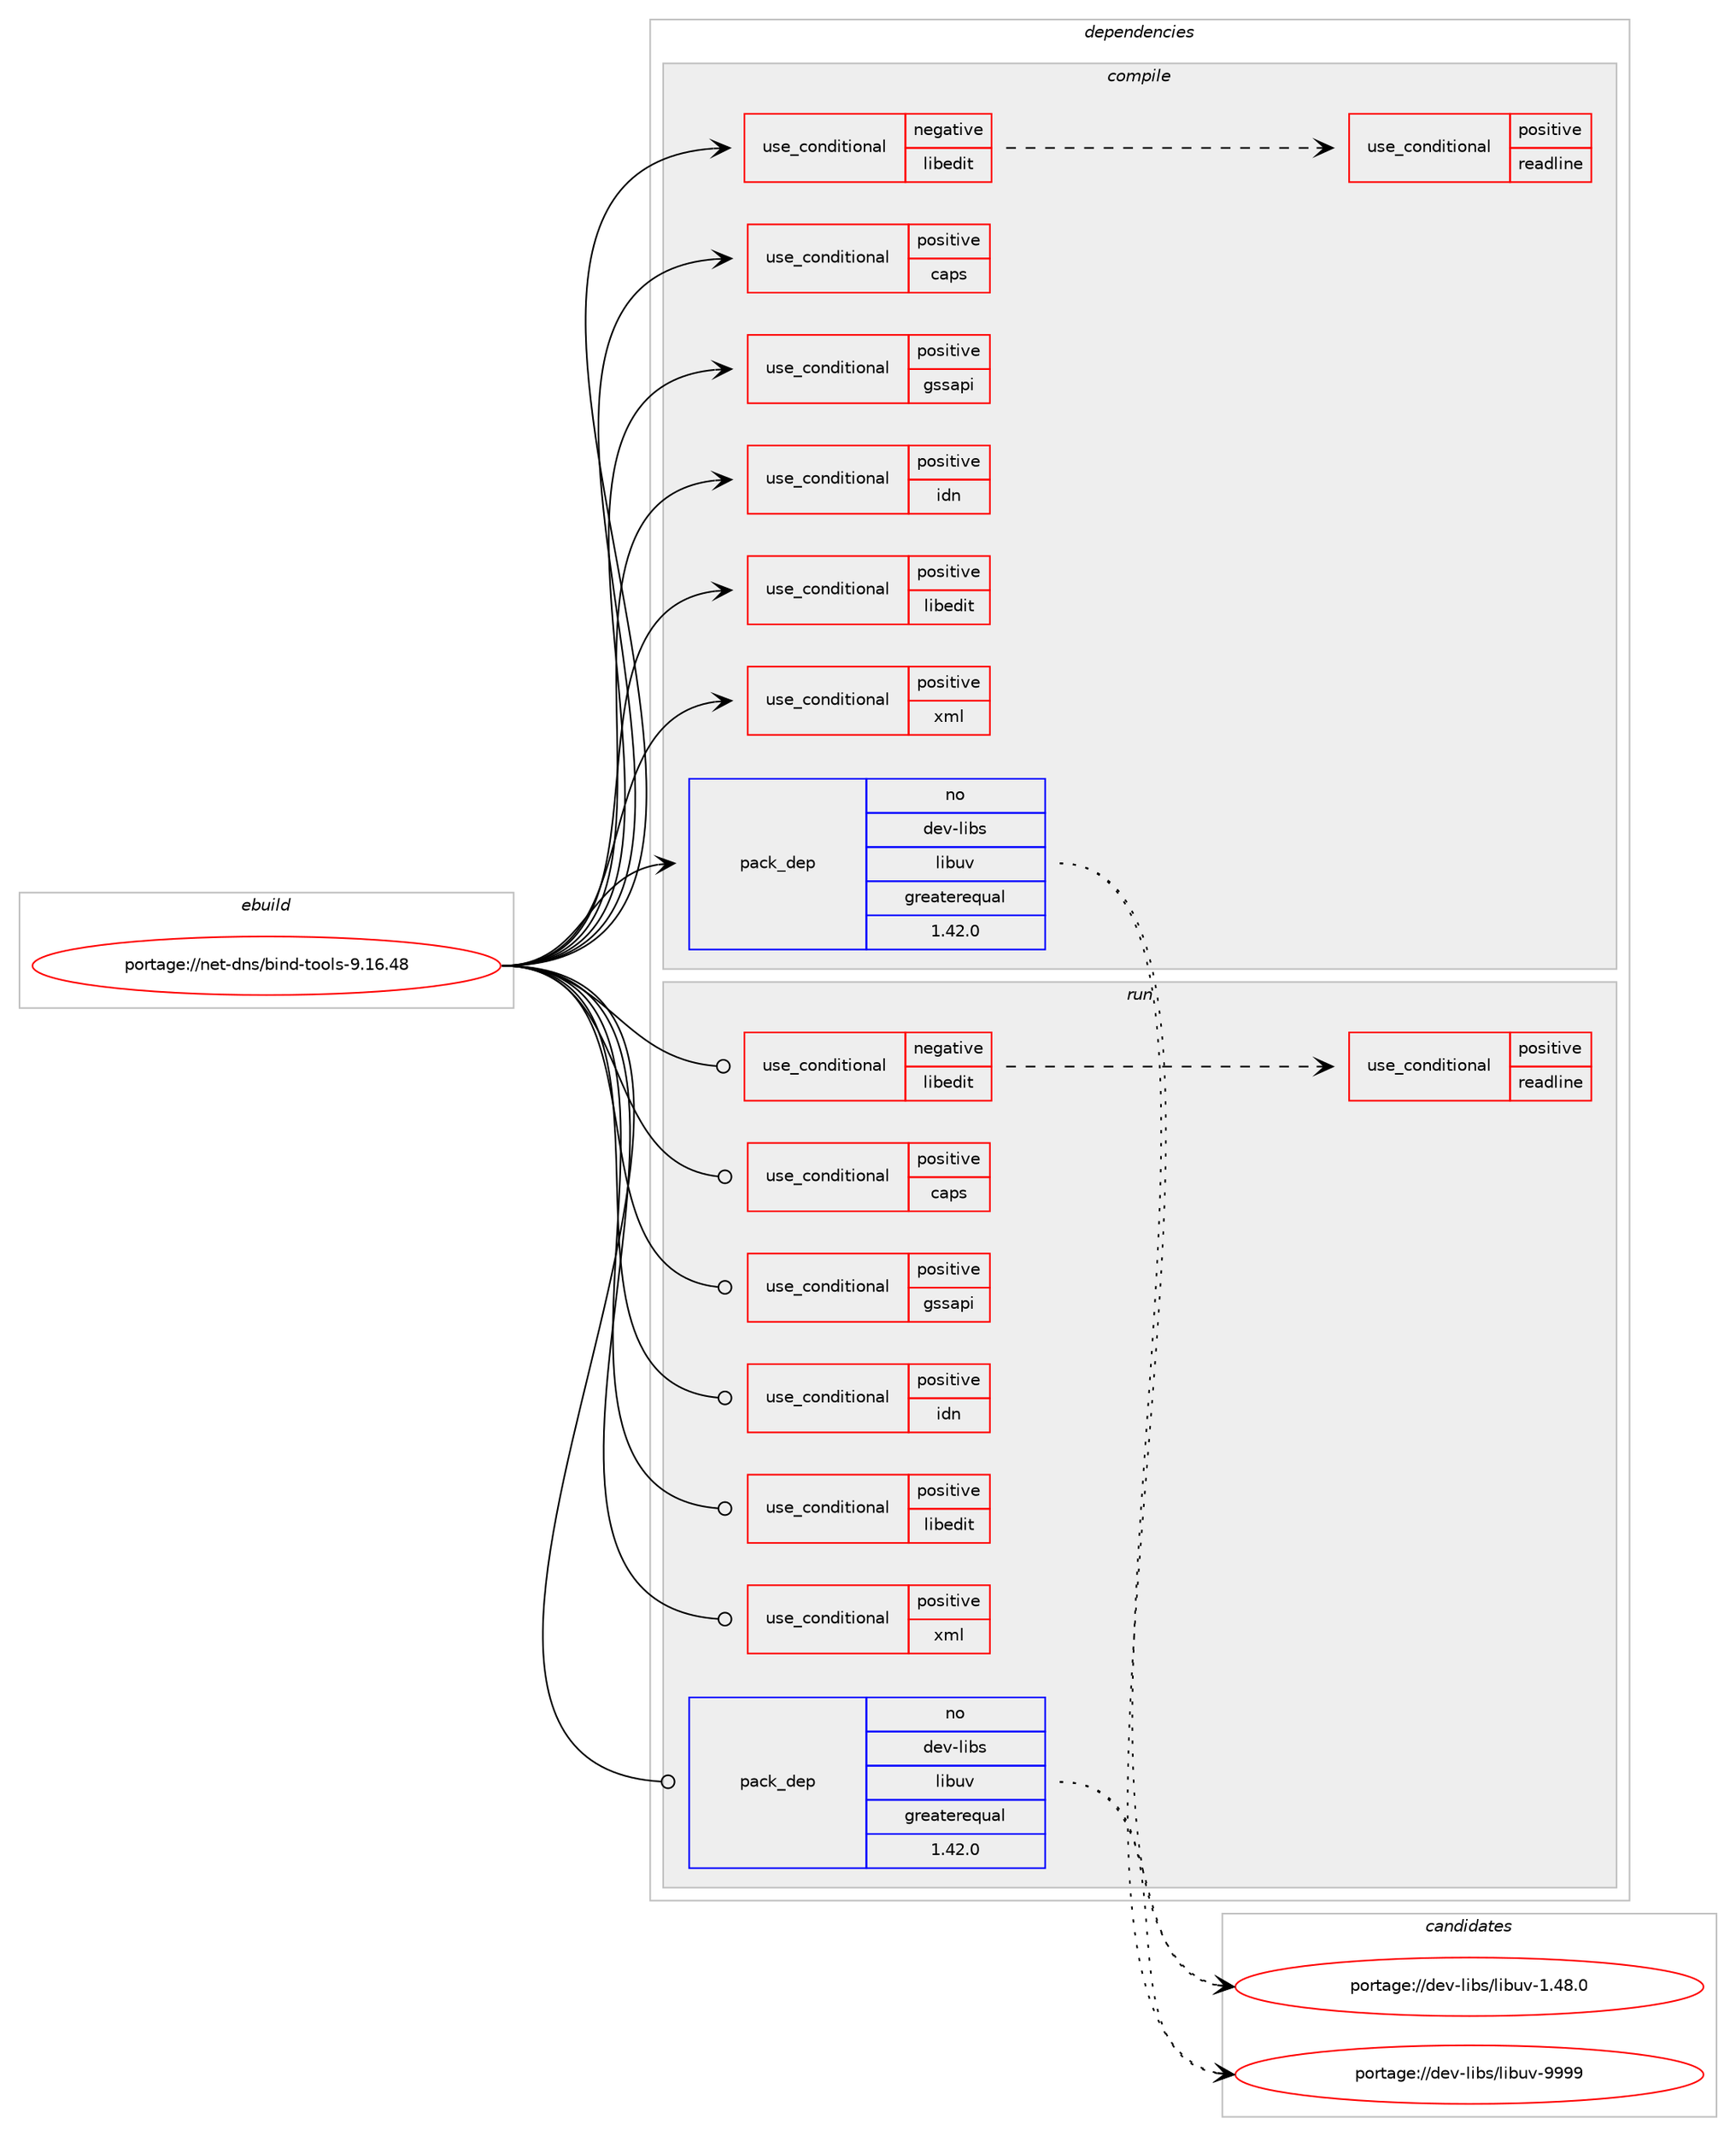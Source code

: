 digraph prolog {

# *************
# Graph options
# *************

newrank=true;
concentrate=true;
compound=true;
graph [rankdir=LR,fontname=Helvetica,fontsize=10,ranksep=1.5];#, ranksep=2.5, nodesep=0.2];
edge  [arrowhead=vee];
node  [fontname=Helvetica,fontsize=10];

# **********
# The ebuild
# **********

subgraph cluster_leftcol {
color=gray;
rank=same;
label=<<i>ebuild</i>>;
id [label="portage://net-dns/bind-tools-9.16.48", color=red, width=4, href="../net-dns/bind-tools-9.16.48.svg"];
}

# ****************
# The dependencies
# ****************

subgraph cluster_midcol {
color=gray;
label=<<i>dependencies</i>>;
subgraph cluster_compile {
fillcolor="#eeeeee";
style=filled;
label=<<i>compile</i>>;
subgraph cond86968 {
dependency176516 [label=<<TABLE BORDER="0" CELLBORDER="1" CELLSPACING="0" CELLPADDING="4"><TR><TD ROWSPAN="3" CELLPADDING="10">use_conditional</TD></TR><TR><TD>negative</TD></TR><TR><TD>libedit</TD></TR></TABLE>>, shape=none, color=red];
subgraph cond86969 {
dependency176517 [label=<<TABLE BORDER="0" CELLBORDER="1" CELLSPACING="0" CELLPADDING="4"><TR><TD ROWSPAN="3" CELLPADDING="10">use_conditional</TD></TR><TR><TD>positive</TD></TR><TR><TD>readline</TD></TR></TABLE>>, shape=none, color=red];
# *** BEGIN UNKNOWN DEPENDENCY TYPE (TODO) ***
# dependency176517 -> package_dependency(portage://net-dns/bind-tools-9.16.48,install,no,sys-libs,readline,none,[,,],any_same_slot,[])
# *** END UNKNOWN DEPENDENCY TYPE (TODO) ***

}
dependency176516:e -> dependency176517:w [weight=20,style="dashed",arrowhead="vee"];
}
id:e -> dependency176516:w [weight=20,style="solid",arrowhead="vee"];
subgraph cond86970 {
dependency176518 [label=<<TABLE BORDER="0" CELLBORDER="1" CELLSPACING="0" CELLPADDING="4"><TR><TD ROWSPAN="3" CELLPADDING="10">use_conditional</TD></TR><TR><TD>positive</TD></TR><TR><TD>caps</TD></TR></TABLE>>, shape=none, color=red];
# *** BEGIN UNKNOWN DEPENDENCY TYPE (TODO) ***
# dependency176518 -> package_dependency(portage://net-dns/bind-tools-9.16.48,install,no,sys-libs,libcap,none,[,,],[],[])
# *** END UNKNOWN DEPENDENCY TYPE (TODO) ***

}
id:e -> dependency176518:w [weight=20,style="solid",arrowhead="vee"];
subgraph cond86971 {
dependency176519 [label=<<TABLE BORDER="0" CELLBORDER="1" CELLSPACING="0" CELLPADDING="4"><TR><TD ROWSPAN="3" CELLPADDING="10">use_conditional</TD></TR><TR><TD>positive</TD></TR><TR><TD>gssapi</TD></TR></TABLE>>, shape=none, color=red];
# *** BEGIN UNKNOWN DEPENDENCY TYPE (TODO) ***
# dependency176519 -> package_dependency(portage://net-dns/bind-tools-9.16.48,install,no,virtual,krb5,none,[,,],[],[])
# *** END UNKNOWN DEPENDENCY TYPE (TODO) ***

}
id:e -> dependency176519:w [weight=20,style="solid",arrowhead="vee"];
subgraph cond86972 {
dependency176520 [label=<<TABLE BORDER="0" CELLBORDER="1" CELLSPACING="0" CELLPADDING="4"><TR><TD ROWSPAN="3" CELLPADDING="10">use_conditional</TD></TR><TR><TD>positive</TD></TR><TR><TD>idn</TD></TR></TABLE>>, shape=none, color=red];
# *** BEGIN UNKNOWN DEPENDENCY TYPE (TODO) ***
# dependency176520 -> package_dependency(portage://net-dns/bind-tools-9.16.48,install,no,net-dns,libidn2,none,[,,],any_same_slot,[])
# *** END UNKNOWN DEPENDENCY TYPE (TODO) ***

}
id:e -> dependency176520:w [weight=20,style="solid",arrowhead="vee"];
subgraph cond86973 {
dependency176521 [label=<<TABLE BORDER="0" CELLBORDER="1" CELLSPACING="0" CELLPADDING="4"><TR><TD ROWSPAN="3" CELLPADDING="10">use_conditional</TD></TR><TR><TD>positive</TD></TR><TR><TD>libedit</TD></TR></TABLE>>, shape=none, color=red];
# *** BEGIN UNKNOWN DEPENDENCY TYPE (TODO) ***
# dependency176521 -> package_dependency(portage://net-dns/bind-tools-9.16.48,install,no,dev-libs,libedit,none,[,,],[],[])
# *** END UNKNOWN DEPENDENCY TYPE (TODO) ***

}
id:e -> dependency176521:w [weight=20,style="solid",arrowhead="vee"];
subgraph cond86974 {
dependency176522 [label=<<TABLE BORDER="0" CELLBORDER="1" CELLSPACING="0" CELLPADDING="4"><TR><TD ROWSPAN="3" CELLPADDING="10">use_conditional</TD></TR><TR><TD>positive</TD></TR><TR><TD>xml</TD></TR></TABLE>>, shape=none, color=red];
# *** BEGIN UNKNOWN DEPENDENCY TYPE (TODO) ***
# dependency176522 -> package_dependency(portage://net-dns/bind-tools-9.16.48,install,no,dev-libs,libxml2,none,[,,],[],[])
# *** END UNKNOWN DEPENDENCY TYPE (TODO) ***

}
id:e -> dependency176522:w [weight=20,style="solid",arrowhead="vee"];
subgraph pack87015 {
dependency176523 [label=<<TABLE BORDER="0" CELLBORDER="1" CELLSPACING="0" CELLPADDING="4" WIDTH="220"><TR><TD ROWSPAN="6" CELLPADDING="30">pack_dep</TD></TR><TR><TD WIDTH="110">no</TD></TR><TR><TD>dev-libs</TD></TR><TR><TD>libuv</TD></TR><TR><TD>greaterequal</TD></TR><TR><TD>1.42.0</TD></TR></TABLE>>, shape=none, color=blue];
}
id:e -> dependency176523:w [weight=20,style="solid",arrowhead="vee"];
# *** BEGIN UNKNOWN DEPENDENCY TYPE (TODO) ***
# id -> package_dependency(portage://net-dns/bind-tools-9.16.48,install,no,dev-libs,openssl,none,[,,],any_same_slot,[])
# *** END UNKNOWN DEPENDENCY TYPE (TODO) ***

}
subgraph cluster_compileandrun {
fillcolor="#eeeeee";
style=filled;
label=<<i>compile and run</i>>;
}
subgraph cluster_run {
fillcolor="#eeeeee";
style=filled;
label=<<i>run</i>>;
subgraph cond86975 {
dependency176524 [label=<<TABLE BORDER="0" CELLBORDER="1" CELLSPACING="0" CELLPADDING="4"><TR><TD ROWSPAN="3" CELLPADDING="10">use_conditional</TD></TR><TR><TD>negative</TD></TR><TR><TD>libedit</TD></TR></TABLE>>, shape=none, color=red];
subgraph cond86976 {
dependency176525 [label=<<TABLE BORDER="0" CELLBORDER="1" CELLSPACING="0" CELLPADDING="4"><TR><TD ROWSPAN="3" CELLPADDING="10">use_conditional</TD></TR><TR><TD>positive</TD></TR><TR><TD>readline</TD></TR></TABLE>>, shape=none, color=red];
# *** BEGIN UNKNOWN DEPENDENCY TYPE (TODO) ***
# dependency176525 -> package_dependency(portage://net-dns/bind-tools-9.16.48,run,no,sys-libs,readline,none,[,,],any_same_slot,[])
# *** END UNKNOWN DEPENDENCY TYPE (TODO) ***

}
dependency176524:e -> dependency176525:w [weight=20,style="dashed",arrowhead="vee"];
}
id:e -> dependency176524:w [weight=20,style="solid",arrowhead="odot"];
subgraph cond86977 {
dependency176526 [label=<<TABLE BORDER="0" CELLBORDER="1" CELLSPACING="0" CELLPADDING="4"><TR><TD ROWSPAN="3" CELLPADDING="10">use_conditional</TD></TR><TR><TD>positive</TD></TR><TR><TD>caps</TD></TR></TABLE>>, shape=none, color=red];
# *** BEGIN UNKNOWN DEPENDENCY TYPE (TODO) ***
# dependency176526 -> package_dependency(portage://net-dns/bind-tools-9.16.48,run,no,sys-libs,libcap,none,[,,],[],[])
# *** END UNKNOWN DEPENDENCY TYPE (TODO) ***

}
id:e -> dependency176526:w [weight=20,style="solid",arrowhead="odot"];
subgraph cond86978 {
dependency176527 [label=<<TABLE BORDER="0" CELLBORDER="1" CELLSPACING="0" CELLPADDING="4"><TR><TD ROWSPAN="3" CELLPADDING="10">use_conditional</TD></TR><TR><TD>positive</TD></TR><TR><TD>gssapi</TD></TR></TABLE>>, shape=none, color=red];
# *** BEGIN UNKNOWN DEPENDENCY TYPE (TODO) ***
# dependency176527 -> package_dependency(portage://net-dns/bind-tools-9.16.48,run,no,virtual,krb5,none,[,,],[],[])
# *** END UNKNOWN DEPENDENCY TYPE (TODO) ***

}
id:e -> dependency176527:w [weight=20,style="solid",arrowhead="odot"];
subgraph cond86979 {
dependency176528 [label=<<TABLE BORDER="0" CELLBORDER="1" CELLSPACING="0" CELLPADDING="4"><TR><TD ROWSPAN="3" CELLPADDING="10">use_conditional</TD></TR><TR><TD>positive</TD></TR><TR><TD>idn</TD></TR></TABLE>>, shape=none, color=red];
# *** BEGIN UNKNOWN DEPENDENCY TYPE (TODO) ***
# dependency176528 -> package_dependency(portage://net-dns/bind-tools-9.16.48,run,no,net-dns,libidn2,none,[,,],any_same_slot,[])
# *** END UNKNOWN DEPENDENCY TYPE (TODO) ***

}
id:e -> dependency176528:w [weight=20,style="solid",arrowhead="odot"];
subgraph cond86980 {
dependency176529 [label=<<TABLE BORDER="0" CELLBORDER="1" CELLSPACING="0" CELLPADDING="4"><TR><TD ROWSPAN="3" CELLPADDING="10">use_conditional</TD></TR><TR><TD>positive</TD></TR><TR><TD>libedit</TD></TR></TABLE>>, shape=none, color=red];
# *** BEGIN UNKNOWN DEPENDENCY TYPE (TODO) ***
# dependency176529 -> package_dependency(portage://net-dns/bind-tools-9.16.48,run,no,dev-libs,libedit,none,[,,],[],[])
# *** END UNKNOWN DEPENDENCY TYPE (TODO) ***

}
id:e -> dependency176529:w [weight=20,style="solid",arrowhead="odot"];
subgraph cond86981 {
dependency176530 [label=<<TABLE BORDER="0" CELLBORDER="1" CELLSPACING="0" CELLPADDING="4"><TR><TD ROWSPAN="3" CELLPADDING="10">use_conditional</TD></TR><TR><TD>positive</TD></TR><TR><TD>xml</TD></TR></TABLE>>, shape=none, color=red];
# *** BEGIN UNKNOWN DEPENDENCY TYPE (TODO) ***
# dependency176530 -> package_dependency(portage://net-dns/bind-tools-9.16.48,run,no,dev-libs,libxml2,none,[,,],[],[])
# *** END UNKNOWN DEPENDENCY TYPE (TODO) ***

}
id:e -> dependency176530:w [weight=20,style="solid",arrowhead="odot"];
subgraph pack87016 {
dependency176531 [label=<<TABLE BORDER="0" CELLBORDER="1" CELLSPACING="0" CELLPADDING="4" WIDTH="220"><TR><TD ROWSPAN="6" CELLPADDING="30">pack_dep</TD></TR><TR><TD WIDTH="110">no</TD></TR><TR><TD>dev-libs</TD></TR><TR><TD>libuv</TD></TR><TR><TD>greaterequal</TD></TR><TR><TD>1.42.0</TD></TR></TABLE>>, shape=none, color=blue];
}
id:e -> dependency176531:w [weight=20,style="solid",arrowhead="odot"];
# *** BEGIN UNKNOWN DEPENDENCY TYPE (TODO) ***
# id -> package_dependency(portage://net-dns/bind-tools-9.16.48,run,no,dev-libs,openssl,none,[,,],any_same_slot,[])
# *** END UNKNOWN DEPENDENCY TYPE (TODO) ***

}
}

# **************
# The candidates
# **************

subgraph cluster_choices {
rank=same;
color=gray;
label=<<i>candidates</i>>;

subgraph choice87015 {
color=black;
nodesep=1;
choice1001011184510810598115471081059811711845494652564648 [label="portage://dev-libs/libuv-1.48.0", color=red, width=4,href="../dev-libs/libuv-1.48.0.svg"];
choice100101118451081059811547108105981171184557575757 [label="portage://dev-libs/libuv-9999", color=red, width=4,href="../dev-libs/libuv-9999.svg"];
dependency176523:e -> choice1001011184510810598115471081059811711845494652564648:w [style=dotted,weight="100"];
dependency176523:e -> choice100101118451081059811547108105981171184557575757:w [style=dotted,weight="100"];
}
subgraph choice87016 {
color=black;
nodesep=1;
choice1001011184510810598115471081059811711845494652564648 [label="portage://dev-libs/libuv-1.48.0", color=red, width=4,href="../dev-libs/libuv-1.48.0.svg"];
choice100101118451081059811547108105981171184557575757 [label="portage://dev-libs/libuv-9999", color=red, width=4,href="../dev-libs/libuv-9999.svg"];
dependency176531:e -> choice1001011184510810598115471081059811711845494652564648:w [style=dotted,weight="100"];
dependency176531:e -> choice100101118451081059811547108105981171184557575757:w [style=dotted,weight="100"];
}
}

}
